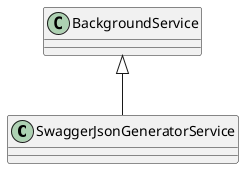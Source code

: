 @startuml
class SwaggerJsonGeneratorService {
}
BackgroundService <|-- SwaggerJsonGeneratorService
@enduml
